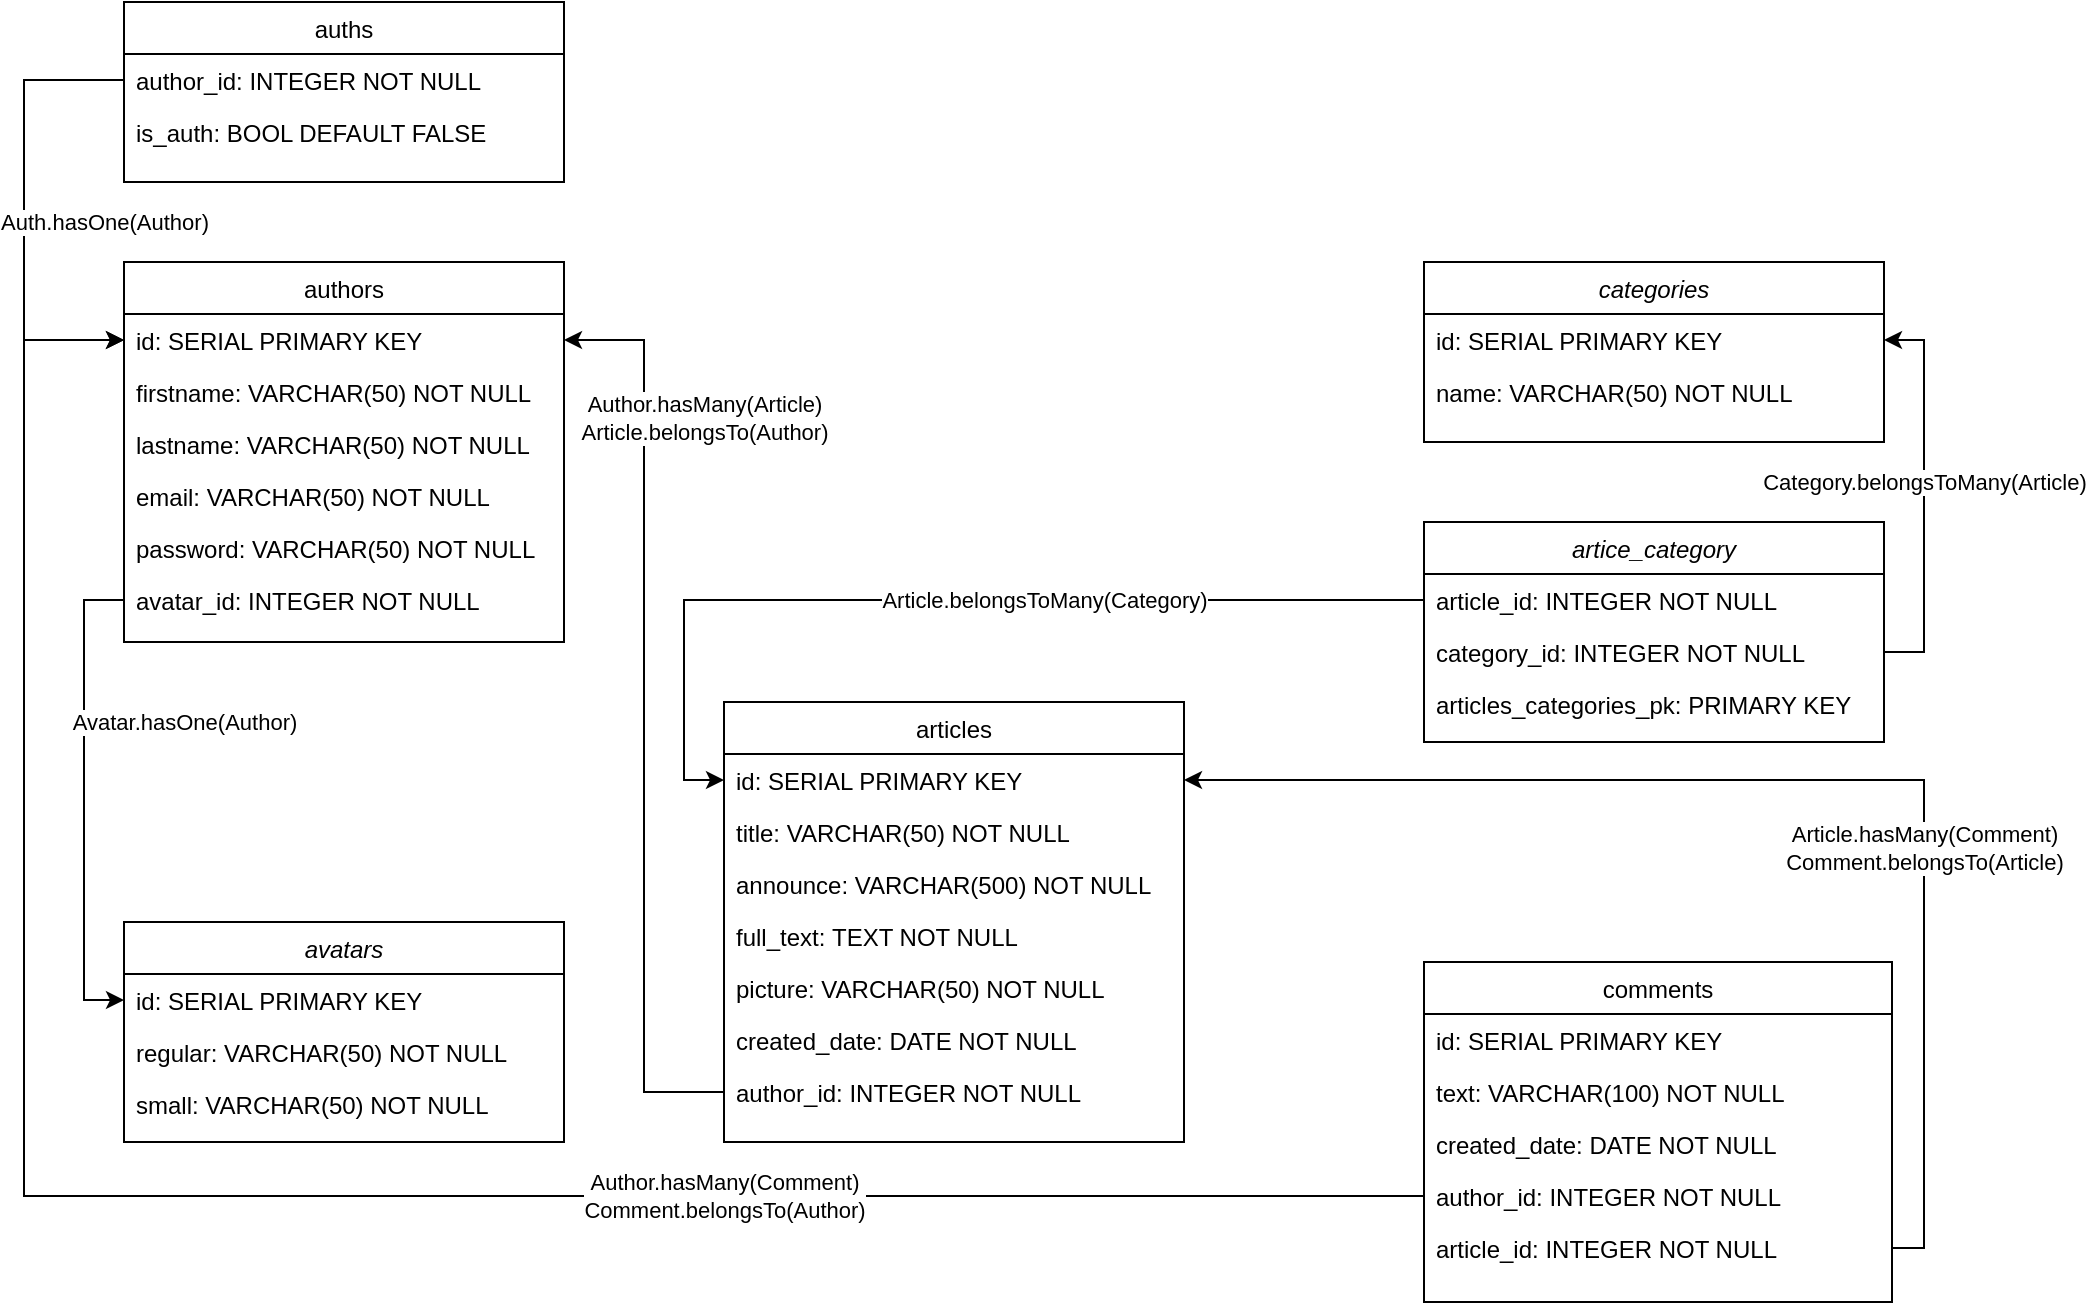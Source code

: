 <mxfile version="13.7.6" type="device"><diagram id="C5RBs43oDa-KdzZeNtuy" name="Page-1"><mxGraphModel dx="2353" dy="754" grid="1" gridSize="10" guides="1" tooltips="1" connect="1" arrows="1" fold="1" page="1" pageScale="1" pageWidth="1169" pageHeight="827" math="0" shadow="0"><root><mxCell id="WIyWlLk6GJQsqaUBKTNV-0"/><mxCell id="WIyWlLk6GJQsqaUBKTNV-1" parent="WIyWlLk6GJQsqaUBKTNV-0"/><mxCell id="sIBZP6ed0q-M89DWAa-X-18" value="Category.belongsToMany(Article)" style="edgeStyle=orthogonalEdgeStyle;rounded=0;orthogonalLoop=1;jettySize=auto;html=1;exitX=1;exitY=0.5;exitDx=0;exitDy=0;entryX=1;entryY=0.5;entryDx=0;entryDy=0;startArrow=classic;startFill=1;endArrow=none;endFill=0;" parent="WIyWlLk6GJQsqaUBKTNV-1" source="zkfFHV4jXpPFQw0GAbJ--1" target="sIBZP6ed0q-M89DWAa-X-8" edge="1"><mxGeometry x="-0.071" relative="1" as="geometry"><Array as="points"><mxPoint x="-110" y="257"/><mxPoint x="-110" y="413"/></Array><mxPoint as="offset"/></mxGeometry></mxCell><mxCell id="sIBZP6ed0q-M89DWAa-X-19" value="Article.belongsToMany(Category)" style="edgeStyle=orthogonalEdgeStyle;rounded=0;orthogonalLoop=1;jettySize=auto;html=1;exitX=0;exitY=0.5;exitDx=0;exitDy=0;entryX=0;entryY=0.5;entryDx=0;entryDy=0;" parent="WIyWlLk6GJQsqaUBKTNV-1" source="sIBZP6ed0q-M89DWAa-X-7" target="zkfFHV4jXpPFQw0GAbJ--14" edge="1"><mxGeometry x="-0.208" relative="1" as="geometry"><mxPoint as="offset"/></mxGeometry></mxCell><mxCell id="sIBZP6ed0q-M89DWAa-X-43" value="Avatar.hasOne(Author)" style="edgeStyle=orthogonalEdgeStyle;rounded=0;orthogonalLoop=1;jettySize=auto;html=1;exitX=0;exitY=0.5;exitDx=0;exitDy=0;entryX=0;entryY=0.5;entryDx=0;entryDy=0;startArrow=classic;startFill=1;endArrow=none;endFill=0;" parent="WIyWlLk6GJQsqaUBKTNV-1" source="sIBZP6ed0q-M89DWAa-X-32" target="sIBZP6ed0q-M89DWAa-X-41" edge="1"><mxGeometry x="0.325" y="-50" relative="1" as="geometry"><mxPoint as="offset"/></mxGeometry></mxCell><mxCell id="sIBZP6ed0q-M89DWAa-X-53" style="edgeStyle=orthogonalEdgeStyle;rounded=0;orthogonalLoop=1;jettySize=auto;html=1;exitX=1;exitY=0.5;exitDx=0;exitDy=0;entryX=0;entryY=0.5;entryDx=0;entryDy=0;endArrow=none;endFill=0;startArrow=classic;startFill=1;" parent="WIyWlLk6GJQsqaUBKTNV-1" source="sIBZP6ed0q-M89DWAa-X-36" target="sIBZP6ed0q-M89DWAa-X-4" edge="1"><mxGeometry relative="1" as="geometry"/></mxCell><mxCell id="-PSLUHbApzqk6ked49oc-2" value="Author.hasMany(Article)&lt;br&gt;Article.belongsTo(Author)" style="edgeLabel;html=1;align=center;verticalAlign=middle;resizable=0;points=[];" parent="sIBZP6ed0q-M89DWAa-X-53" vertex="1" connectable="0"><mxGeometry x="-0.623" y="1" relative="1" as="geometry"><mxPoint x="29" y="-7" as="offset"/></mxGeometry></mxCell><mxCell id="sIBZP6ed0q-M89DWAa-X-54" value="Author.hasMany(Comment)&lt;br&gt;Comment.belongsTo(Author)" style="edgeStyle=orthogonalEdgeStyle;rounded=0;orthogonalLoop=1;jettySize=auto;html=1;exitX=0;exitY=0.5;exitDx=0;exitDy=0;entryX=0;entryY=0.5;entryDx=0;entryDy=0;startArrow=classic;startFill=1;endArrow=none;endFill=0;" parent="WIyWlLk6GJQsqaUBKTNV-1" source="sIBZP6ed0q-M89DWAa-X-36" target="sIBZP6ed0q-M89DWAa-X-27" edge="1"><mxGeometry x="0.406" relative="1" as="geometry"><Array as="points"><mxPoint x="-1060" y="257"/><mxPoint x="-1060" y="685"/></Array><mxPoint as="offset"/></mxGeometry></mxCell><mxCell id="xtKjrQn7Yb9hIwvT28nN-2" style="edgeStyle=orthogonalEdgeStyle;rounded=0;orthogonalLoop=1;jettySize=auto;html=1;exitX=1;exitY=0.5;exitDx=0;exitDy=0;entryX=1;entryY=0.5;entryDx=0;entryDy=0;" parent="WIyWlLk6GJQsqaUBKTNV-1" source="xtKjrQn7Yb9hIwvT28nN-0" target="zkfFHV4jXpPFQw0GAbJ--14" edge="1"><mxGeometry relative="1" as="geometry"><Array as="points"><mxPoint x="-110" y="711"/><mxPoint x="-110" y="477"/></Array></mxGeometry></mxCell><mxCell id="-PSLUHbApzqk6ked49oc-1" value="Article.hasMany(Comment)&lt;br&gt;Comment.belongsTo(Article)" style="edgeLabel;html=1;align=center;verticalAlign=middle;resizable=0;points=[];" parent="xtKjrQn7Yb9hIwvT28nN-2" vertex="1" connectable="0"><mxGeometry x="-0.303" relative="1" as="geometry"><mxPoint as="offset"/></mxGeometry></mxCell><mxCell id="oq3RqlfPrP0k9tE7H6ai-7" style="edgeStyle=orthogonalEdgeStyle;rounded=0;orthogonalLoop=1;jettySize=auto;html=1;entryX=0;entryY=0.5;entryDx=0;entryDy=0;exitX=0;exitY=0.5;exitDx=0;exitDy=0;" parent="WIyWlLk6GJQsqaUBKTNV-1" source="oq3RqlfPrP0k9tE7H6ai-1" target="sIBZP6ed0q-M89DWAa-X-36" edge="1"><mxGeometry relative="1" as="geometry"><mxPoint x="-1020" y="158" as="sourcePoint"/><Array as="points"><mxPoint x="-1060" y="127"/><mxPoint x="-1060" y="257"/></Array></mxGeometry></mxCell><mxCell id="oq3RqlfPrP0k9tE7H6ai-8" value="Auth.hasOne(Author)" style="edgeLabel;html=1;align=center;verticalAlign=middle;resizable=0;points=[];" parent="oq3RqlfPrP0k9tE7H6ai-7" vertex="1" connectable="0"><mxGeometry x="-0.039" y="-1" relative="1" as="geometry"><mxPoint x="41" y="10.17" as="offset"/></mxGeometry></mxCell><mxCell id="sIBZP6ed0q-M89DWAa-X-35" value="authors" style="swimlane;fontStyle=0;align=center;verticalAlign=top;childLayout=stackLayout;horizontal=1;startSize=26;horizontalStack=0;resizeParent=1;resizeLast=0;collapsible=1;marginBottom=0;rounded=0;shadow=0;strokeWidth=1;" parent="WIyWlLk6GJQsqaUBKTNV-1" vertex="1"><mxGeometry x="-1010" y="218" width="220" height="190" as="geometry"><mxRectangle x="340" y="380" width="170" height="26" as="alternateBounds"/></mxGeometry></mxCell><mxCell id="sIBZP6ed0q-M89DWAa-X-36" value="id: SERIAL PRIMARY KEY" style="text;align=left;verticalAlign=top;spacingLeft=4;spacingRight=4;overflow=hidden;rotatable=0;points=[[0,0.5],[1,0.5]];portConstraint=eastwest;" parent="sIBZP6ed0q-M89DWAa-X-35" vertex="1"><mxGeometry y="26" width="220" height="26" as="geometry"/></mxCell><mxCell id="sIBZP6ed0q-M89DWAa-X-37" value="firstname: VARCHAR(50) NOT NULL" style="text;align=left;verticalAlign=top;spacingLeft=4;spacingRight=4;overflow=hidden;rotatable=0;points=[[0,0.5],[1,0.5]];portConstraint=eastwest;" parent="sIBZP6ed0q-M89DWAa-X-35" vertex="1"><mxGeometry y="52" width="220" height="26" as="geometry"/></mxCell><mxCell id="sIBZP6ed0q-M89DWAa-X-38" value="lastname: VARCHAR(50) NOT NULL" style="text;align=left;verticalAlign=top;spacingLeft=4;spacingRight=4;overflow=hidden;rotatable=0;points=[[0,0.5],[1,0.5]];portConstraint=eastwest;" parent="sIBZP6ed0q-M89DWAa-X-35" vertex="1"><mxGeometry y="78" width="220" height="26" as="geometry"/></mxCell><mxCell id="sIBZP6ed0q-M89DWAa-X-39" value="email: VARCHAR(50) NOT NULL" style="text;align=left;verticalAlign=top;spacingLeft=4;spacingRight=4;overflow=hidden;rotatable=0;points=[[0,0.5],[1,0.5]];portConstraint=eastwest;" parent="sIBZP6ed0q-M89DWAa-X-35" vertex="1"><mxGeometry y="104" width="220" height="26" as="geometry"/></mxCell><mxCell id="AIYnIqs9YWHL7tV_ErEL-0" value="password: VARCHAR(50) NOT NULL" style="text;align=left;verticalAlign=top;spacingLeft=4;spacingRight=4;overflow=hidden;rotatable=0;points=[[0,0.5],[1,0.5]];portConstraint=eastwest;" parent="sIBZP6ed0q-M89DWAa-X-35" vertex="1"><mxGeometry y="130" width="220" height="26" as="geometry"/></mxCell><mxCell id="sIBZP6ed0q-M89DWAa-X-41" value="avatar_id: INTEGER NOT NULL" style="text;align=left;verticalAlign=top;spacingLeft=4;spacingRight=4;overflow=hidden;rotatable=0;points=[[0,0.5],[1,0.5]];portConstraint=eastwest;" parent="sIBZP6ed0q-M89DWAa-X-35" vertex="1"><mxGeometry y="156" width="220" height="26" as="geometry"/></mxCell><mxCell id="zkfFHV4jXpPFQw0GAbJ--0" value="categories" style="swimlane;fontStyle=2;align=center;verticalAlign=top;childLayout=stackLayout;horizontal=1;startSize=26;horizontalStack=0;resizeParent=1;resizeLast=0;collapsible=1;marginBottom=0;rounded=0;shadow=0;strokeWidth=1;" parent="WIyWlLk6GJQsqaUBKTNV-1" vertex="1"><mxGeometry x="-360" y="218" width="230" height="90" as="geometry"><mxRectangle x="230" y="140" width="160" height="26" as="alternateBounds"/></mxGeometry></mxCell><mxCell id="zkfFHV4jXpPFQw0GAbJ--1" value="id: SERIAL PRIMARY KEY" style="text;align=left;verticalAlign=top;spacingLeft=4;spacingRight=4;overflow=hidden;rotatable=0;points=[[0,0.5],[1,0.5]];portConstraint=eastwest;" parent="zkfFHV4jXpPFQw0GAbJ--0" vertex="1"><mxGeometry y="26" width="230" height="26" as="geometry"/></mxCell><mxCell id="zkfFHV4jXpPFQw0GAbJ--2" value="name: VARCHAR(50) NOT NULL" style="text;align=left;verticalAlign=top;spacingLeft=4;spacingRight=4;overflow=hidden;rotatable=0;points=[[0,0.5],[1,0.5]];portConstraint=eastwest;rounded=0;shadow=0;html=0;" parent="zkfFHV4jXpPFQw0GAbJ--0" vertex="1"><mxGeometry y="52" width="230" height="26" as="geometry"/></mxCell><mxCell id="sIBZP6ed0q-M89DWAa-X-6" value="artice_category" style="swimlane;fontStyle=2;align=center;verticalAlign=top;childLayout=stackLayout;horizontal=1;startSize=26;horizontalStack=0;resizeParent=1;resizeLast=0;collapsible=1;marginBottom=0;rounded=0;shadow=0;strokeWidth=1;" parent="WIyWlLk6GJQsqaUBKTNV-1" vertex="1"><mxGeometry x="-360" y="348" width="230" height="110" as="geometry"><mxRectangle x="230" y="140" width="160" height="26" as="alternateBounds"/></mxGeometry></mxCell><mxCell id="sIBZP6ed0q-M89DWAa-X-7" value="article_id: INTEGER NOT NULL" style="text;align=left;verticalAlign=top;spacingLeft=4;spacingRight=4;overflow=hidden;rotatable=0;points=[[0,0.5],[1,0.5]];portConstraint=eastwest;" parent="sIBZP6ed0q-M89DWAa-X-6" vertex="1"><mxGeometry y="26" width="230" height="26" as="geometry"/></mxCell><mxCell id="sIBZP6ed0q-M89DWAa-X-8" value="category_id: INTEGER NOT NULL" style="text;align=left;verticalAlign=top;spacingLeft=4;spacingRight=4;overflow=hidden;rotatable=0;points=[[0,0.5],[1,0.5]];portConstraint=eastwest;rounded=0;shadow=0;html=0;" parent="sIBZP6ed0q-M89DWAa-X-6" vertex="1"><mxGeometry y="52" width="230" height="26" as="geometry"/></mxCell><mxCell id="sIBZP6ed0q-M89DWAa-X-10" value="articles_categories_pk: PRIMARY KEY" style="text;align=left;verticalAlign=top;spacingLeft=4;spacingRight=4;overflow=hidden;rotatable=0;points=[[0,0.5],[1,0.5]];portConstraint=eastwest;rounded=0;shadow=0;html=0;" parent="sIBZP6ed0q-M89DWAa-X-6" vertex="1"><mxGeometry y="78" width="230" height="26" as="geometry"/></mxCell><mxCell id="zkfFHV4jXpPFQw0GAbJ--13" value="articles" style="swimlane;fontStyle=0;align=center;verticalAlign=top;childLayout=stackLayout;horizontal=1;startSize=26;horizontalStack=0;resizeParent=1;resizeLast=0;collapsible=1;marginBottom=0;rounded=0;shadow=0;strokeWidth=1;" parent="WIyWlLk6GJQsqaUBKTNV-1" vertex="1"><mxGeometry x="-710" y="438" width="230" height="220" as="geometry"><mxRectangle x="340" y="380" width="170" height="26" as="alternateBounds"/></mxGeometry></mxCell><mxCell id="zkfFHV4jXpPFQw0GAbJ--14" value="id: SERIAL PRIMARY KEY" style="text;align=left;verticalAlign=top;spacingLeft=4;spacingRight=4;overflow=hidden;rotatable=0;points=[[0,0.5],[1,0.5]];portConstraint=eastwest;" parent="zkfFHV4jXpPFQw0GAbJ--13" vertex="1"><mxGeometry y="26" width="230" height="26" as="geometry"/></mxCell><mxCell id="sIBZP6ed0q-M89DWAa-X-0" value="title: VARCHAR(50) NOT NULL" style="text;align=left;verticalAlign=top;spacingLeft=4;spacingRight=4;overflow=hidden;rotatable=0;points=[[0,0.5],[1,0.5]];portConstraint=eastwest;" parent="zkfFHV4jXpPFQw0GAbJ--13" vertex="1"><mxGeometry y="52" width="230" height="26" as="geometry"/></mxCell><mxCell id="sIBZP6ed0q-M89DWAa-X-1" value="announce: VARCHAR(500) NOT NULL" style="text;align=left;verticalAlign=top;spacingLeft=4;spacingRight=4;overflow=hidden;rotatable=0;points=[[0,0.5],[1,0.5]];portConstraint=eastwest;" parent="zkfFHV4jXpPFQw0GAbJ--13" vertex="1"><mxGeometry y="78" width="230" height="26" as="geometry"/></mxCell><mxCell id="sIBZP6ed0q-M89DWAa-X-2" value="full_text: TEXT NOT NULL" style="text;align=left;verticalAlign=top;spacingLeft=4;spacingRight=4;overflow=hidden;rotatable=0;points=[[0,0.5],[1,0.5]];portConstraint=eastwest;" parent="zkfFHV4jXpPFQw0GAbJ--13" vertex="1"><mxGeometry y="104" width="230" height="26" as="geometry"/></mxCell><mxCell id="sIBZP6ed0q-M89DWAa-X-3" value="picture: VARCHAR(50) NOT NULL" style="text;align=left;verticalAlign=top;spacingLeft=4;spacingRight=4;overflow=hidden;rotatable=0;points=[[0,0.5],[1,0.5]];portConstraint=eastwest;" parent="zkfFHV4jXpPFQw0GAbJ--13" vertex="1"><mxGeometry y="130" width="230" height="26" as="geometry"/></mxCell><mxCell id="AIYnIqs9YWHL7tV_ErEL-1" value="created_date: DATE NOT NULL" style="text;align=left;verticalAlign=top;spacingLeft=4;spacingRight=4;overflow=hidden;rotatable=0;points=[[0,0.5],[1,0.5]];portConstraint=eastwest;rounded=0;shadow=0;html=0;" parent="zkfFHV4jXpPFQw0GAbJ--13" vertex="1"><mxGeometry y="156" width="230" height="26" as="geometry"/></mxCell><mxCell id="sIBZP6ed0q-M89DWAa-X-4" value="author_id: INTEGER NOT NULL" style="text;align=left;verticalAlign=top;spacingLeft=4;spacingRight=4;overflow=hidden;rotatable=0;points=[[0,0.5],[1,0.5]];portConstraint=eastwest;" parent="zkfFHV4jXpPFQw0GAbJ--13" vertex="1"><mxGeometry y="182" width="230" height="26" as="geometry"/></mxCell><mxCell id="sIBZP6ed0q-M89DWAa-X-31" value="avatars" style="swimlane;fontStyle=2;align=center;verticalAlign=top;childLayout=stackLayout;horizontal=1;startSize=26;horizontalStack=0;resizeParent=1;resizeLast=0;collapsible=1;marginBottom=0;rounded=0;shadow=0;strokeWidth=1;" parent="WIyWlLk6GJQsqaUBKTNV-1" vertex="1"><mxGeometry x="-1010" y="548" width="220" height="110" as="geometry"><mxRectangle x="230" y="140" width="160" height="26" as="alternateBounds"/></mxGeometry></mxCell><mxCell id="sIBZP6ed0q-M89DWAa-X-32" value="id: SERIAL PRIMARY KEY" style="text;align=left;verticalAlign=top;spacingLeft=4;spacingRight=4;overflow=hidden;rotatable=0;points=[[0,0.5],[1,0.5]];portConstraint=eastwest;" parent="sIBZP6ed0q-M89DWAa-X-31" vertex="1"><mxGeometry y="26" width="220" height="26" as="geometry"/></mxCell><mxCell id="sIBZP6ed0q-M89DWAa-X-33" value="regular: VARCHAR(50) NOT NULL" style="text;align=left;verticalAlign=top;spacingLeft=4;spacingRight=4;overflow=hidden;rotatable=0;points=[[0,0.5],[1,0.5]];portConstraint=eastwest;rounded=0;shadow=0;html=0;" parent="sIBZP6ed0q-M89DWAa-X-31" vertex="1"><mxGeometry y="52" width="220" height="26" as="geometry"/></mxCell><mxCell id="sIBZP6ed0q-M89DWAa-X-34" value="small: VARCHAR(50) NOT NULL" style="text;align=left;verticalAlign=top;spacingLeft=4;spacingRight=4;overflow=hidden;rotatable=0;points=[[0,0.5],[1,0.5]];portConstraint=eastwest;rounded=0;shadow=0;html=0;" parent="sIBZP6ed0q-M89DWAa-X-31" vertex="1"><mxGeometry y="78" width="220" height="26" as="geometry"/></mxCell><mxCell id="sIBZP6ed0q-M89DWAa-X-21" value="comments" style="swimlane;fontStyle=0;align=center;verticalAlign=top;childLayout=stackLayout;horizontal=1;startSize=26;horizontalStack=0;resizeParent=1;resizeLast=0;collapsible=1;marginBottom=0;rounded=0;shadow=0;strokeWidth=1;" parent="WIyWlLk6GJQsqaUBKTNV-1" vertex="1"><mxGeometry x="-360" y="568" width="234" height="170" as="geometry"><mxRectangle x="340" y="380" width="170" height="26" as="alternateBounds"/></mxGeometry></mxCell><mxCell id="sIBZP6ed0q-M89DWAa-X-22" value="id: SERIAL PRIMARY KEY" style="text;align=left;verticalAlign=top;spacingLeft=4;spacingRight=4;overflow=hidden;rotatable=0;points=[[0,0.5],[1,0.5]];portConstraint=eastwest;" parent="sIBZP6ed0q-M89DWAa-X-21" vertex="1"><mxGeometry y="26" width="234" height="26" as="geometry"/></mxCell><mxCell id="sIBZP6ed0q-M89DWAa-X-23" value="text: VARCHAR(100) NOT NULL" style="text;align=left;verticalAlign=top;spacingLeft=4;spacingRight=4;overflow=hidden;rotatable=0;points=[[0,0.5],[1,0.5]];portConstraint=eastwest;" parent="sIBZP6ed0q-M89DWAa-X-21" vertex="1"><mxGeometry y="52" width="234" height="26" as="geometry"/></mxCell><mxCell id="AIYnIqs9YWHL7tV_ErEL-2" value="created_date: DATE NOT NULL" style="text;align=left;verticalAlign=top;spacingLeft=4;spacingRight=4;overflow=hidden;rotatable=0;points=[[0,0.5],[1,0.5]];portConstraint=eastwest;rounded=0;shadow=0;html=0;" parent="sIBZP6ed0q-M89DWAa-X-21" vertex="1"><mxGeometry y="78" width="234" height="26" as="geometry"/></mxCell><mxCell id="sIBZP6ed0q-M89DWAa-X-27" value="author_id: INTEGER NOT NULL" style="text;align=left;verticalAlign=top;spacingLeft=4;spacingRight=4;overflow=hidden;rotatable=0;points=[[0,0.5],[1,0.5]];portConstraint=eastwest;" parent="sIBZP6ed0q-M89DWAa-X-21" vertex="1"><mxGeometry y="104" width="234" height="26" as="geometry"/></mxCell><mxCell id="sIBZP6ed0q-M89DWAa-X-29" style="edgeStyle=orthogonalEdgeStyle;rounded=0;orthogonalLoop=1;jettySize=auto;html=1;exitX=1;exitY=0.5;exitDx=0;exitDy=0;" parent="sIBZP6ed0q-M89DWAa-X-21" edge="1"><mxGeometry relative="1" as="geometry"><mxPoint x="234" y="117" as="sourcePoint"/><mxPoint x="234" y="117" as="targetPoint"/></mxGeometry></mxCell><mxCell id="xtKjrQn7Yb9hIwvT28nN-0" value="article_id: INTEGER NOT NULL" style="text;align=left;verticalAlign=top;spacingLeft=4;spacingRight=4;overflow=hidden;rotatable=0;points=[[0,0.5],[1,0.5]];portConstraint=eastwest;rounded=0;shadow=0;html=0;" parent="sIBZP6ed0q-M89DWAa-X-21" vertex="1"><mxGeometry y="130" width="234" height="26" as="geometry"/></mxCell><mxCell id="oq3RqlfPrP0k9tE7H6ai-0" value="auths" style="swimlane;fontStyle=0;align=center;verticalAlign=top;childLayout=stackLayout;horizontal=1;startSize=26;horizontalStack=0;resizeParent=1;resizeLast=0;collapsible=1;marginBottom=0;rounded=0;shadow=0;strokeWidth=1;" parent="WIyWlLk6GJQsqaUBKTNV-1" vertex="1"><mxGeometry x="-1010" y="88" width="220" height="90" as="geometry"><mxRectangle x="340" y="380" width="170" height="26" as="alternateBounds"/></mxGeometry></mxCell><mxCell id="oq3RqlfPrP0k9tE7H6ai-1" value="author_id: INTEGER NOT NULL" style="text;align=left;verticalAlign=top;spacingLeft=4;spacingRight=4;overflow=hidden;rotatable=0;points=[[0,0.5],[1,0.5]];portConstraint=eastwest;" parent="oq3RqlfPrP0k9tE7H6ai-0" vertex="1"><mxGeometry y="26" width="220" height="26" as="geometry"/></mxCell><mxCell id="oq3RqlfPrP0k9tE7H6ai-2" value="is_auth: BOOL DEFAULT FALSE" style="text;align=left;verticalAlign=top;spacingLeft=4;spacingRight=4;overflow=hidden;rotatable=0;points=[[0,0.5],[1,0.5]];portConstraint=eastwest;" parent="oq3RqlfPrP0k9tE7H6ai-0" vertex="1"><mxGeometry y="52" width="220" height="26" as="geometry"/></mxCell></root></mxGraphModel></diagram></mxfile>